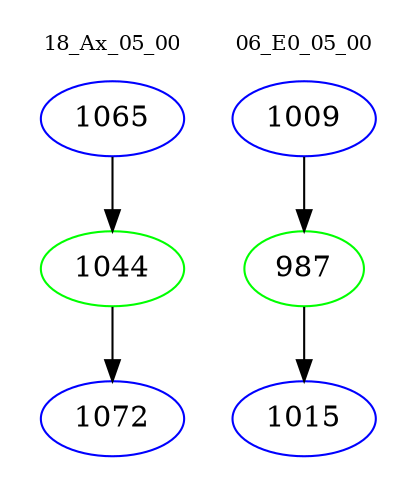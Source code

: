 digraph{
subgraph cluster_0 {
color = white
label = "18_Ax_05_00";
fontsize=10;
T0_1065 [label="1065", color="blue"]
T0_1065 -> T0_1044 [color="black"]
T0_1044 [label="1044", color="green"]
T0_1044 -> T0_1072 [color="black"]
T0_1072 [label="1072", color="blue"]
}
subgraph cluster_1 {
color = white
label = "06_E0_05_00";
fontsize=10;
T1_1009 [label="1009", color="blue"]
T1_1009 -> T1_987 [color="black"]
T1_987 [label="987", color="green"]
T1_987 -> T1_1015 [color="black"]
T1_1015 [label="1015", color="blue"]
}
}
